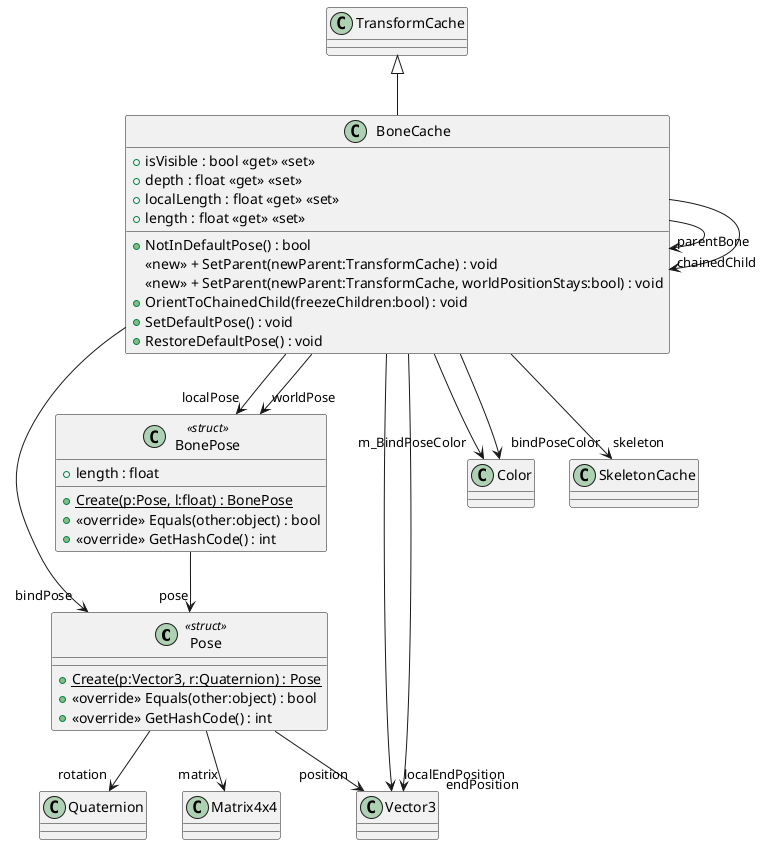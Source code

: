@startuml
class Pose <<struct>> {
    + {static} Create(p:Vector3, r:Quaternion) : Pose
    + <<override>> Equals(other:object) : bool
    + <<override>> GetHashCode() : int
}
class BonePose <<struct>> {
    + length : float
    + {static} Create(p:Pose, l:float) : BonePose
    + <<override>> Equals(other:object) : bool
    + <<override>> GetHashCode() : int
}
class BoneCache {
    + NotInDefaultPose() : bool
    + isVisible : bool <<get>> <<set>>
    + depth : float <<get>> <<set>>
    + localLength : float <<get>> <<set>>
    + length : float <<get>> <<set>>
    <<new>> + SetParent(newParent:TransformCache) : void
    <<new>> + SetParent(newParent:TransformCache, worldPositionStays:bool) : void
    + OrientToChainedChild(freezeChildren:bool) : void
    + SetDefaultPose() : void
    + RestoreDefaultPose() : void
}
Pose --> "position" Vector3
Pose --> "rotation" Quaternion
Pose --> "matrix" Matrix4x4
BonePose --> "pose" Pose
TransformCache <|-- BoneCache
BoneCache --> "m_BindPoseColor" Color
BoneCache --> "bindPoseColor" Color
BoneCache --> "parentBone" BoneCache
BoneCache --> "skeleton" SkeletonCache
BoneCache --> "chainedChild" BoneCache
BoneCache --> "localEndPosition" Vector3
BoneCache --> "endPosition" Vector3
BoneCache --> "localPose" BonePose
BoneCache --> "worldPose" BonePose
BoneCache --> "bindPose" Pose
@enduml
